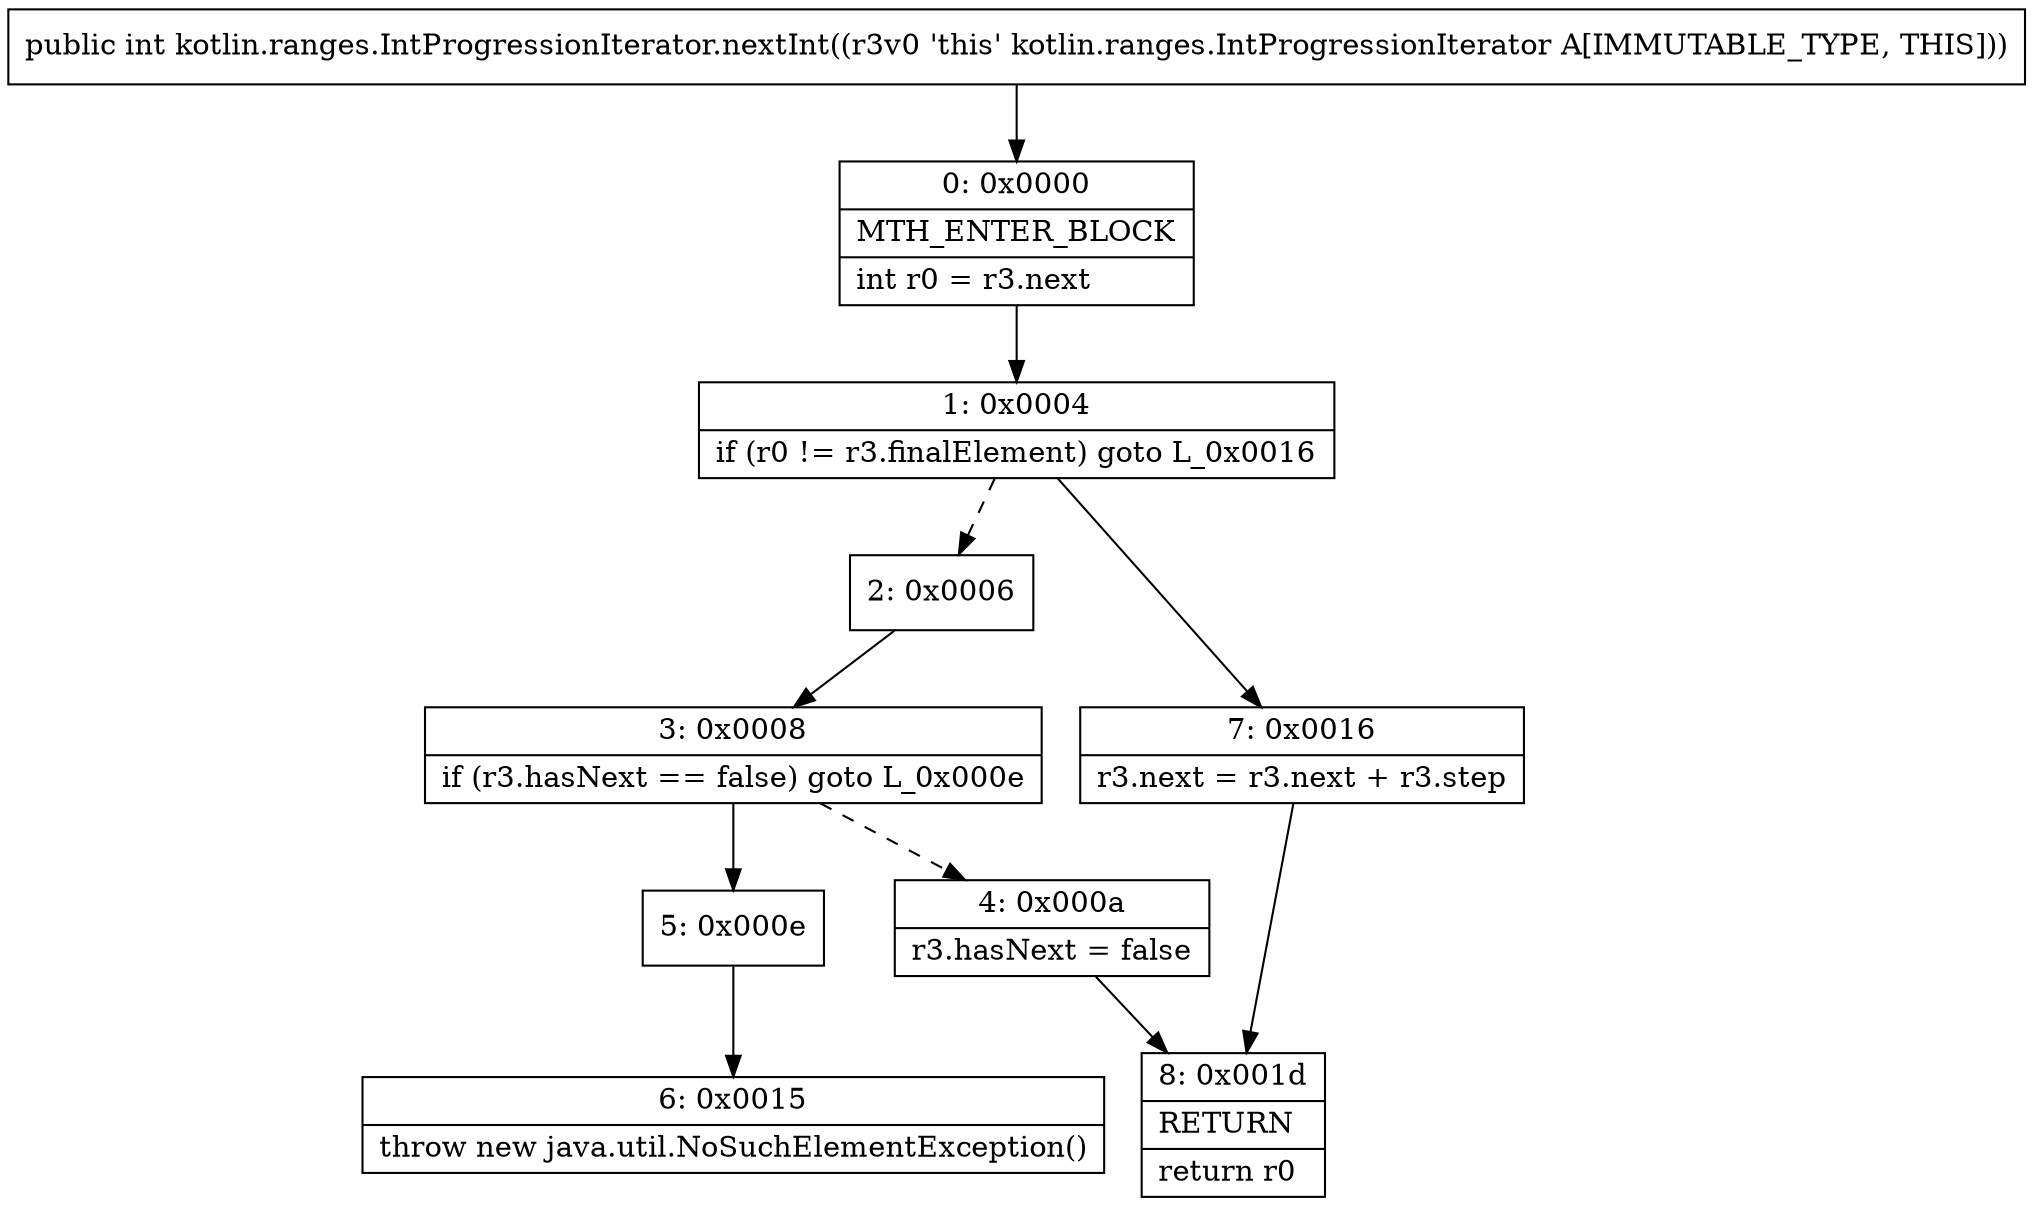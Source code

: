 digraph "CFG forkotlin.ranges.IntProgressionIterator.nextInt()I" {
Node_0 [shape=record,label="{0\:\ 0x0000|MTH_ENTER_BLOCK\l|int r0 = r3.next\l}"];
Node_1 [shape=record,label="{1\:\ 0x0004|if (r0 != r3.finalElement) goto L_0x0016\l}"];
Node_2 [shape=record,label="{2\:\ 0x0006}"];
Node_3 [shape=record,label="{3\:\ 0x0008|if (r3.hasNext == false) goto L_0x000e\l}"];
Node_4 [shape=record,label="{4\:\ 0x000a|r3.hasNext = false\l}"];
Node_5 [shape=record,label="{5\:\ 0x000e}"];
Node_6 [shape=record,label="{6\:\ 0x0015|throw new java.util.NoSuchElementException()\l}"];
Node_7 [shape=record,label="{7\:\ 0x0016|r3.next = r3.next + r3.step\l}"];
Node_8 [shape=record,label="{8\:\ 0x001d|RETURN\l|return r0\l}"];
MethodNode[shape=record,label="{public int kotlin.ranges.IntProgressionIterator.nextInt((r3v0 'this' kotlin.ranges.IntProgressionIterator A[IMMUTABLE_TYPE, THIS])) }"];
MethodNode -> Node_0;
Node_0 -> Node_1;
Node_1 -> Node_2[style=dashed];
Node_1 -> Node_7;
Node_2 -> Node_3;
Node_3 -> Node_4[style=dashed];
Node_3 -> Node_5;
Node_4 -> Node_8;
Node_5 -> Node_6;
Node_7 -> Node_8;
}

